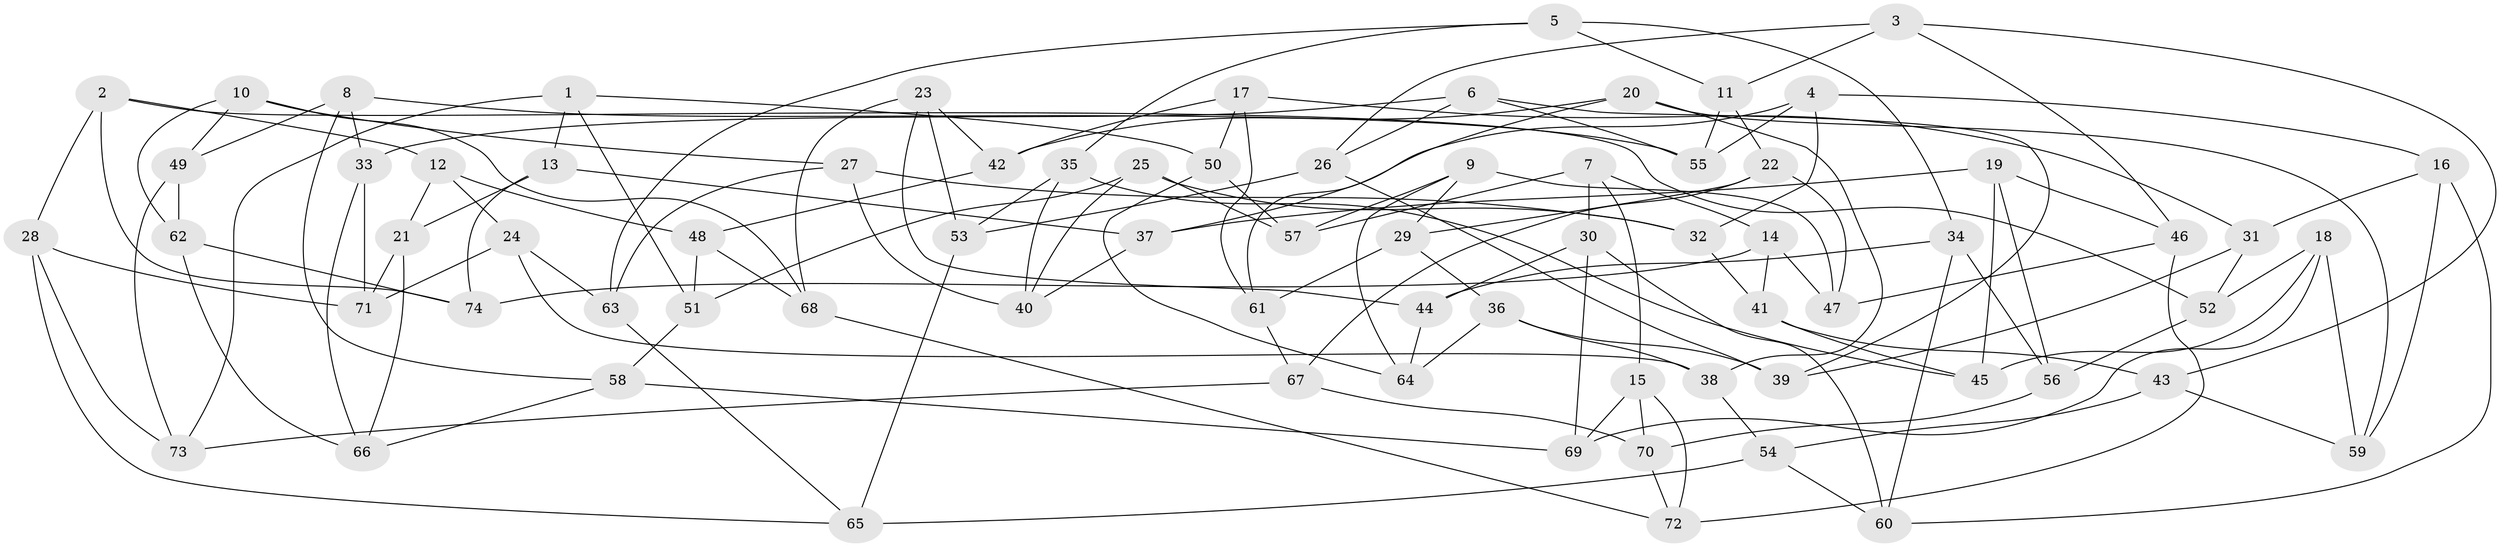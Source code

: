 // coarse degree distribution, {6: 0.5227272727272727, 4: 0.29545454545454547, 5: 0.1590909090909091, 3: 0.022727272727272728}
// Generated by graph-tools (version 1.1) at 2025/42/03/06/25 10:42:21]
// undirected, 74 vertices, 148 edges
graph export_dot {
graph [start="1"]
  node [color=gray90,style=filled];
  1;
  2;
  3;
  4;
  5;
  6;
  7;
  8;
  9;
  10;
  11;
  12;
  13;
  14;
  15;
  16;
  17;
  18;
  19;
  20;
  21;
  22;
  23;
  24;
  25;
  26;
  27;
  28;
  29;
  30;
  31;
  32;
  33;
  34;
  35;
  36;
  37;
  38;
  39;
  40;
  41;
  42;
  43;
  44;
  45;
  46;
  47;
  48;
  49;
  50;
  51;
  52;
  53;
  54;
  55;
  56;
  57;
  58;
  59;
  60;
  61;
  62;
  63;
  64;
  65;
  66;
  67;
  68;
  69;
  70;
  71;
  72;
  73;
  74;
  1 -- 50;
  1 -- 13;
  1 -- 51;
  1 -- 73;
  2 -- 12;
  2 -- 52;
  2 -- 74;
  2 -- 28;
  3 -- 46;
  3 -- 26;
  3 -- 11;
  3 -- 43;
  4 -- 16;
  4 -- 37;
  4 -- 32;
  4 -- 55;
  5 -- 35;
  5 -- 63;
  5 -- 11;
  5 -- 34;
  6 -- 33;
  6 -- 55;
  6 -- 26;
  6 -- 39;
  7 -- 57;
  7 -- 30;
  7 -- 14;
  7 -- 15;
  8 -- 49;
  8 -- 55;
  8 -- 33;
  8 -- 58;
  9 -- 29;
  9 -- 47;
  9 -- 57;
  9 -- 64;
  10 -- 62;
  10 -- 27;
  10 -- 68;
  10 -- 49;
  11 -- 55;
  11 -- 22;
  12 -- 24;
  12 -- 48;
  12 -- 21;
  13 -- 74;
  13 -- 37;
  13 -- 21;
  14 -- 74;
  14 -- 41;
  14 -- 47;
  15 -- 70;
  15 -- 69;
  15 -- 72;
  16 -- 59;
  16 -- 31;
  16 -- 60;
  17 -- 50;
  17 -- 61;
  17 -- 42;
  17 -- 31;
  18 -- 52;
  18 -- 69;
  18 -- 59;
  18 -- 45;
  19 -- 37;
  19 -- 56;
  19 -- 45;
  19 -- 46;
  20 -- 38;
  20 -- 61;
  20 -- 42;
  20 -- 59;
  21 -- 71;
  21 -- 66;
  22 -- 67;
  22 -- 47;
  22 -- 29;
  23 -- 68;
  23 -- 44;
  23 -- 42;
  23 -- 53;
  24 -- 63;
  24 -- 38;
  24 -- 71;
  25 -- 40;
  25 -- 51;
  25 -- 57;
  25 -- 32;
  26 -- 39;
  26 -- 53;
  27 -- 63;
  27 -- 32;
  27 -- 40;
  28 -- 73;
  28 -- 71;
  28 -- 65;
  29 -- 36;
  29 -- 61;
  30 -- 44;
  30 -- 60;
  30 -- 69;
  31 -- 52;
  31 -- 39;
  32 -- 41;
  33 -- 66;
  33 -- 71;
  34 -- 44;
  34 -- 56;
  34 -- 60;
  35 -- 45;
  35 -- 53;
  35 -- 40;
  36 -- 64;
  36 -- 39;
  36 -- 38;
  37 -- 40;
  38 -- 54;
  41 -- 45;
  41 -- 43;
  42 -- 48;
  43 -- 54;
  43 -- 59;
  44 -- 64;
  46 -- 72;
  46 -- 47;
  48 -- 51;
  48 -- 68;
  49 -- 62;
  49 -- 73;
  50 -- 57;
  50 -- 64;
  51 -- 58;
  52 -- 56;
  53 -- 65;
  54 -- 60;
  54 -- 65;
  56 -- 70;
  58 -- 66;
  58 -- 69;
  61 -- 67;
  62 -- 66;
  62 -- 74;
  63 -- 65;
  67 -- 73;
  67 -- 70;
  68 -- 72;
  70 -- 72;
}
